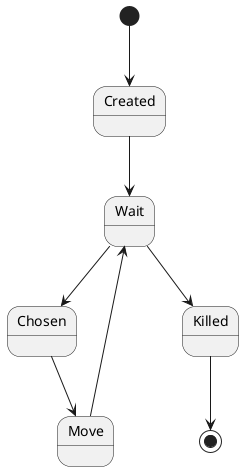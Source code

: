 @startuml Bishop
[*] --> Created
Created --> Wait
Wait --> Chosen
Chosen --> Move
Move --> Wait
Wait --> Killed
Killed --> [*]
@enduml